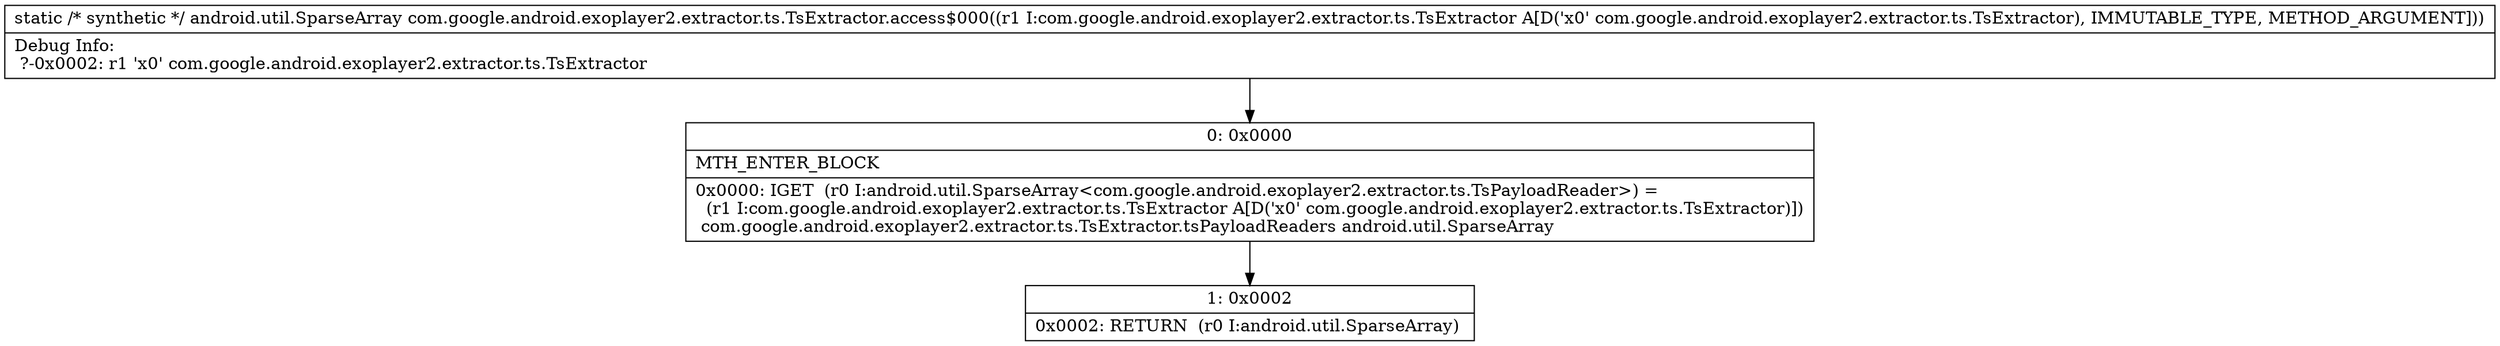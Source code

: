 digraph "CFG forcom.google.android.exoplayer2.extractor.ts.TsExtractor.access$000(Lcom\/google\/android\/exoplayer2\/extractor\/ts\/TsExtractor;)Landroid\/util\/SparseArray;" {
Node_0 [shape=record,label="{0\:\ 0x0000|MTH_ENTER_BLOCK\l|0x0000: IGET  (r0 I:android.util.SparseArray\<com.google.android.exoplayer2.extractor.ts.TsPayloadReader\>) = \l  (r1 I:com.google.android.exoplayer2.extractor.ts.TsExtractor A[D('x0' com.google.android.exoplayer2.extractor.ts.TsExtractor)])\l com.google.android.exoplayer2.extractor.ts.TsExtractor.tsPayloadReaders android.util.SparseArray \l}"];
Node_1 [shape=record,label="{1\:\ 0x0002|0x0002: RETURN  (r0 I:android.util.SparseArray) \l}"];
MethodNode[shape=record,label="{static \/* synthetic *\/ android.util.SparseArray com.google.android.exoplayer2.extractor.ts.TsExtractor.access$000((r1 I:com.google.android.exoplayer2.extractor.ts.TsExtractor A[D('x0' com.google.android.exoplayer2.extractor.ts.TsExtractor), IMMUTABLE_TYPE, METHOD_ARGUMENT]))  | Debug Info:\l  ?\-0x0002: r1 'x0' com.google.android.exoplayer2.extractor.ts.TsExtractor\l}"];
MethodNode -> Node_0;
Node_0 -> Node_1;
}

